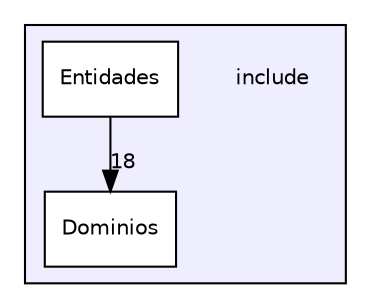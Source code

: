 digraph "include" {
  compound=true
  node [ fontsize="10", fontname="Helvetica"];
  edge [ labelfontsize="10", labelfontname="Helvetica"];
  subgraph clusterdir_d44c64559bbebec7f509842c48db8b23 {
    graph [ bgcolor="#eeeeff", pencolor="black", label="" URL="dir_d44c64559bbebec7f509842c48db8b23.html"];
    dir_d44c64559bbebec7f509842c48db8b23 [shape=plaintext label="include"];
    dir_22482870b450f3a092f5a4a44a0ba886 [shape=box label="Dominios" color="black" fillcolor="white" style="filled" URL="dir_22482870b450f3a092f5a4a44a0ba886.html"];
    dir_ce5f4a480043d107452a96d2c52b2a64 [shape=box label="Entidades" color="black" fillcolor="white" style="filled" URL="dir_ce5f4a480043d107452a96d2c52b2a64.html"];
  }
  dir_ce5f4a480043d107452a96d2c52b2a64->dir_22482870b450f3a092f5a4a44a0ba886 [headlabel="18", labeldistance=1.5 headhref="dir_000001_000002.html"];
}
